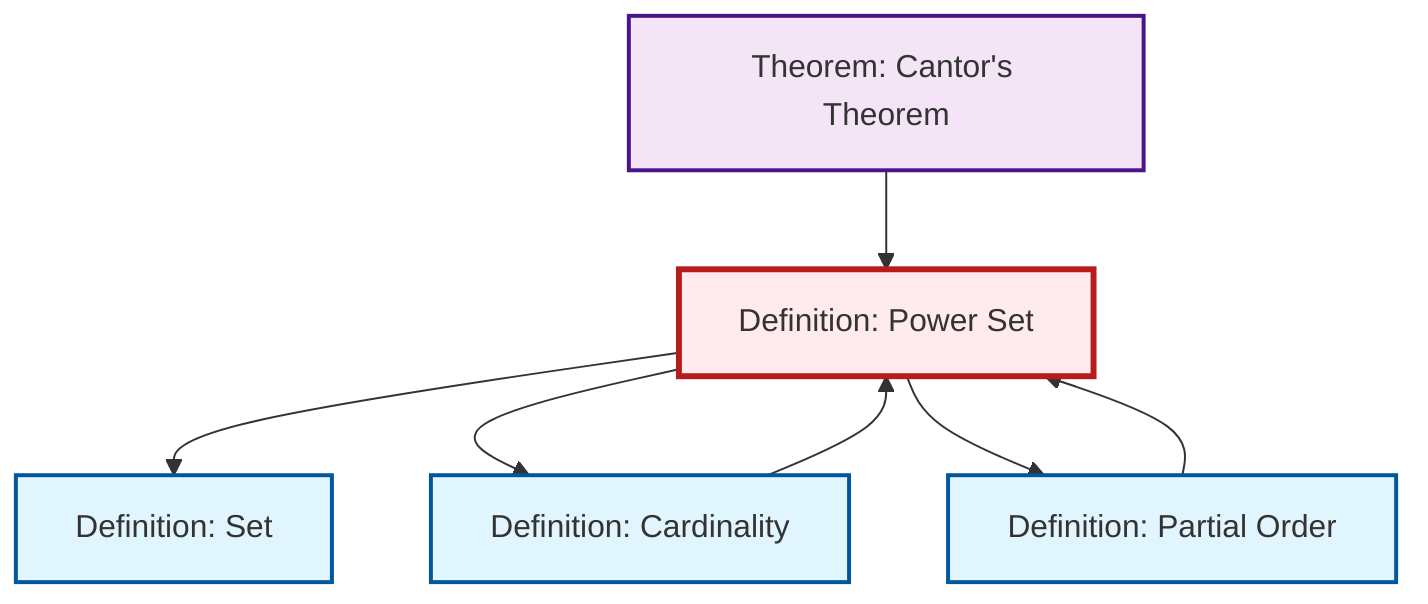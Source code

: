 graph TD
    classDef definition fill:#e1f5fe,stroke:#01579b,stroke-width:2px
    classDef theorem fill:#f3e5f5,stroke:#4a148c,stroke-width:2px
    classDef axiom fill:#fff3e0,stroke:#e65100,stroke-width:2px
    classDef example fill:#e8f5e9,stroke:#1b5e20,stroke-width:2px
    classDef current fill:#ffebee,stroke:#b71c1c,stroke-width:3px
    def-power-set["Definition: Power Set"]:::definition
    def-partial-order["Definition: Partial Order"]:::definition
    def-cardinality["Definition: Cardinality"]:::definition
    def-set["Definition: Set"]:::definition
    thm-cantor["Theorem: Cantor's Theorem"]:::theorem
    def-power-set --> def-set
    def-power-set --> def-cardinality
    def-cardinality --> def-power-set
    thm-cantor --> def-power-set
    def-partial-order --> def-power-set
    def-power-set --> def-partial-order
    class def-power-set current